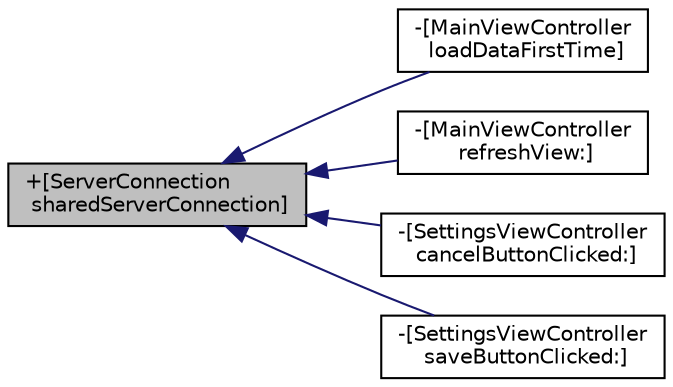 digraph "+[ServerConnection sharedServerConnection]"
{
  edge [fontname="Helvetica",fontsize="10",labelfontname="Helvetica",labelfontsize="10"];
  node [fontname="Helvetica",fontsize="10",shape=record];
  rankdir="LR";
  Node1 [label="+[ServerConnection\l sharedServerConnection]",height=0.2,width=0.4,color="black", fillcolor="grey75", style="filled" fontcolor="black"];
  Node1 -> Node2 [dir="back",color="midnightblue",fontsize="10",style="solid",fontname="Helvetica"];
  Node2 [label="-[MainViewController\l loadDataFirstTime]",height=0.2,width=0.4,color="black", fillcolor="white", style="filled",URL="$interface_main_view_controller.html#ab2730b033f88c7513368038b90a22b3d"];
  Node1 -> Node3 [dir="back",color="midnightblue",fontsize="10",style="solid",fontname="Helvetica"];
  Node3 [label="-[MainViewController\l refreshView:]",height=0.2,width=0.4,color="black", fillcolor="white", style="filled",URL="$interface_main_view_controller.html#adaedfdda887e33a59e509ba5b3639d43"];
  Node1 -> Node4 [dir="back",color="midnightblue",fontsize="10",style="solid",fontname="Helvetica"];
  Node4 [label="-[SettingsViewController\l cancelButtonClicked:]",height=0.2,width=0.4,color="black", fillcolor="white", style="filled",URL="$interface_settings_view_controller.html#a91557f1f16d9e35c1ca665de731bf605"];
  Node1 -> Node5 [dir="back",color="midnightblue",fontsize="10",style="solid",fontname="Helvetica"];
  Node5 [label="-[SettingsViewController\l saveButtonClicked:]",height=0.2,width=0.4,color="black", fillcolor="white", style="filled",URL="$interface_settings_view_controller.html#a2e8b1ebf3ceb8fd29d6fb353b665a08d"];
}
